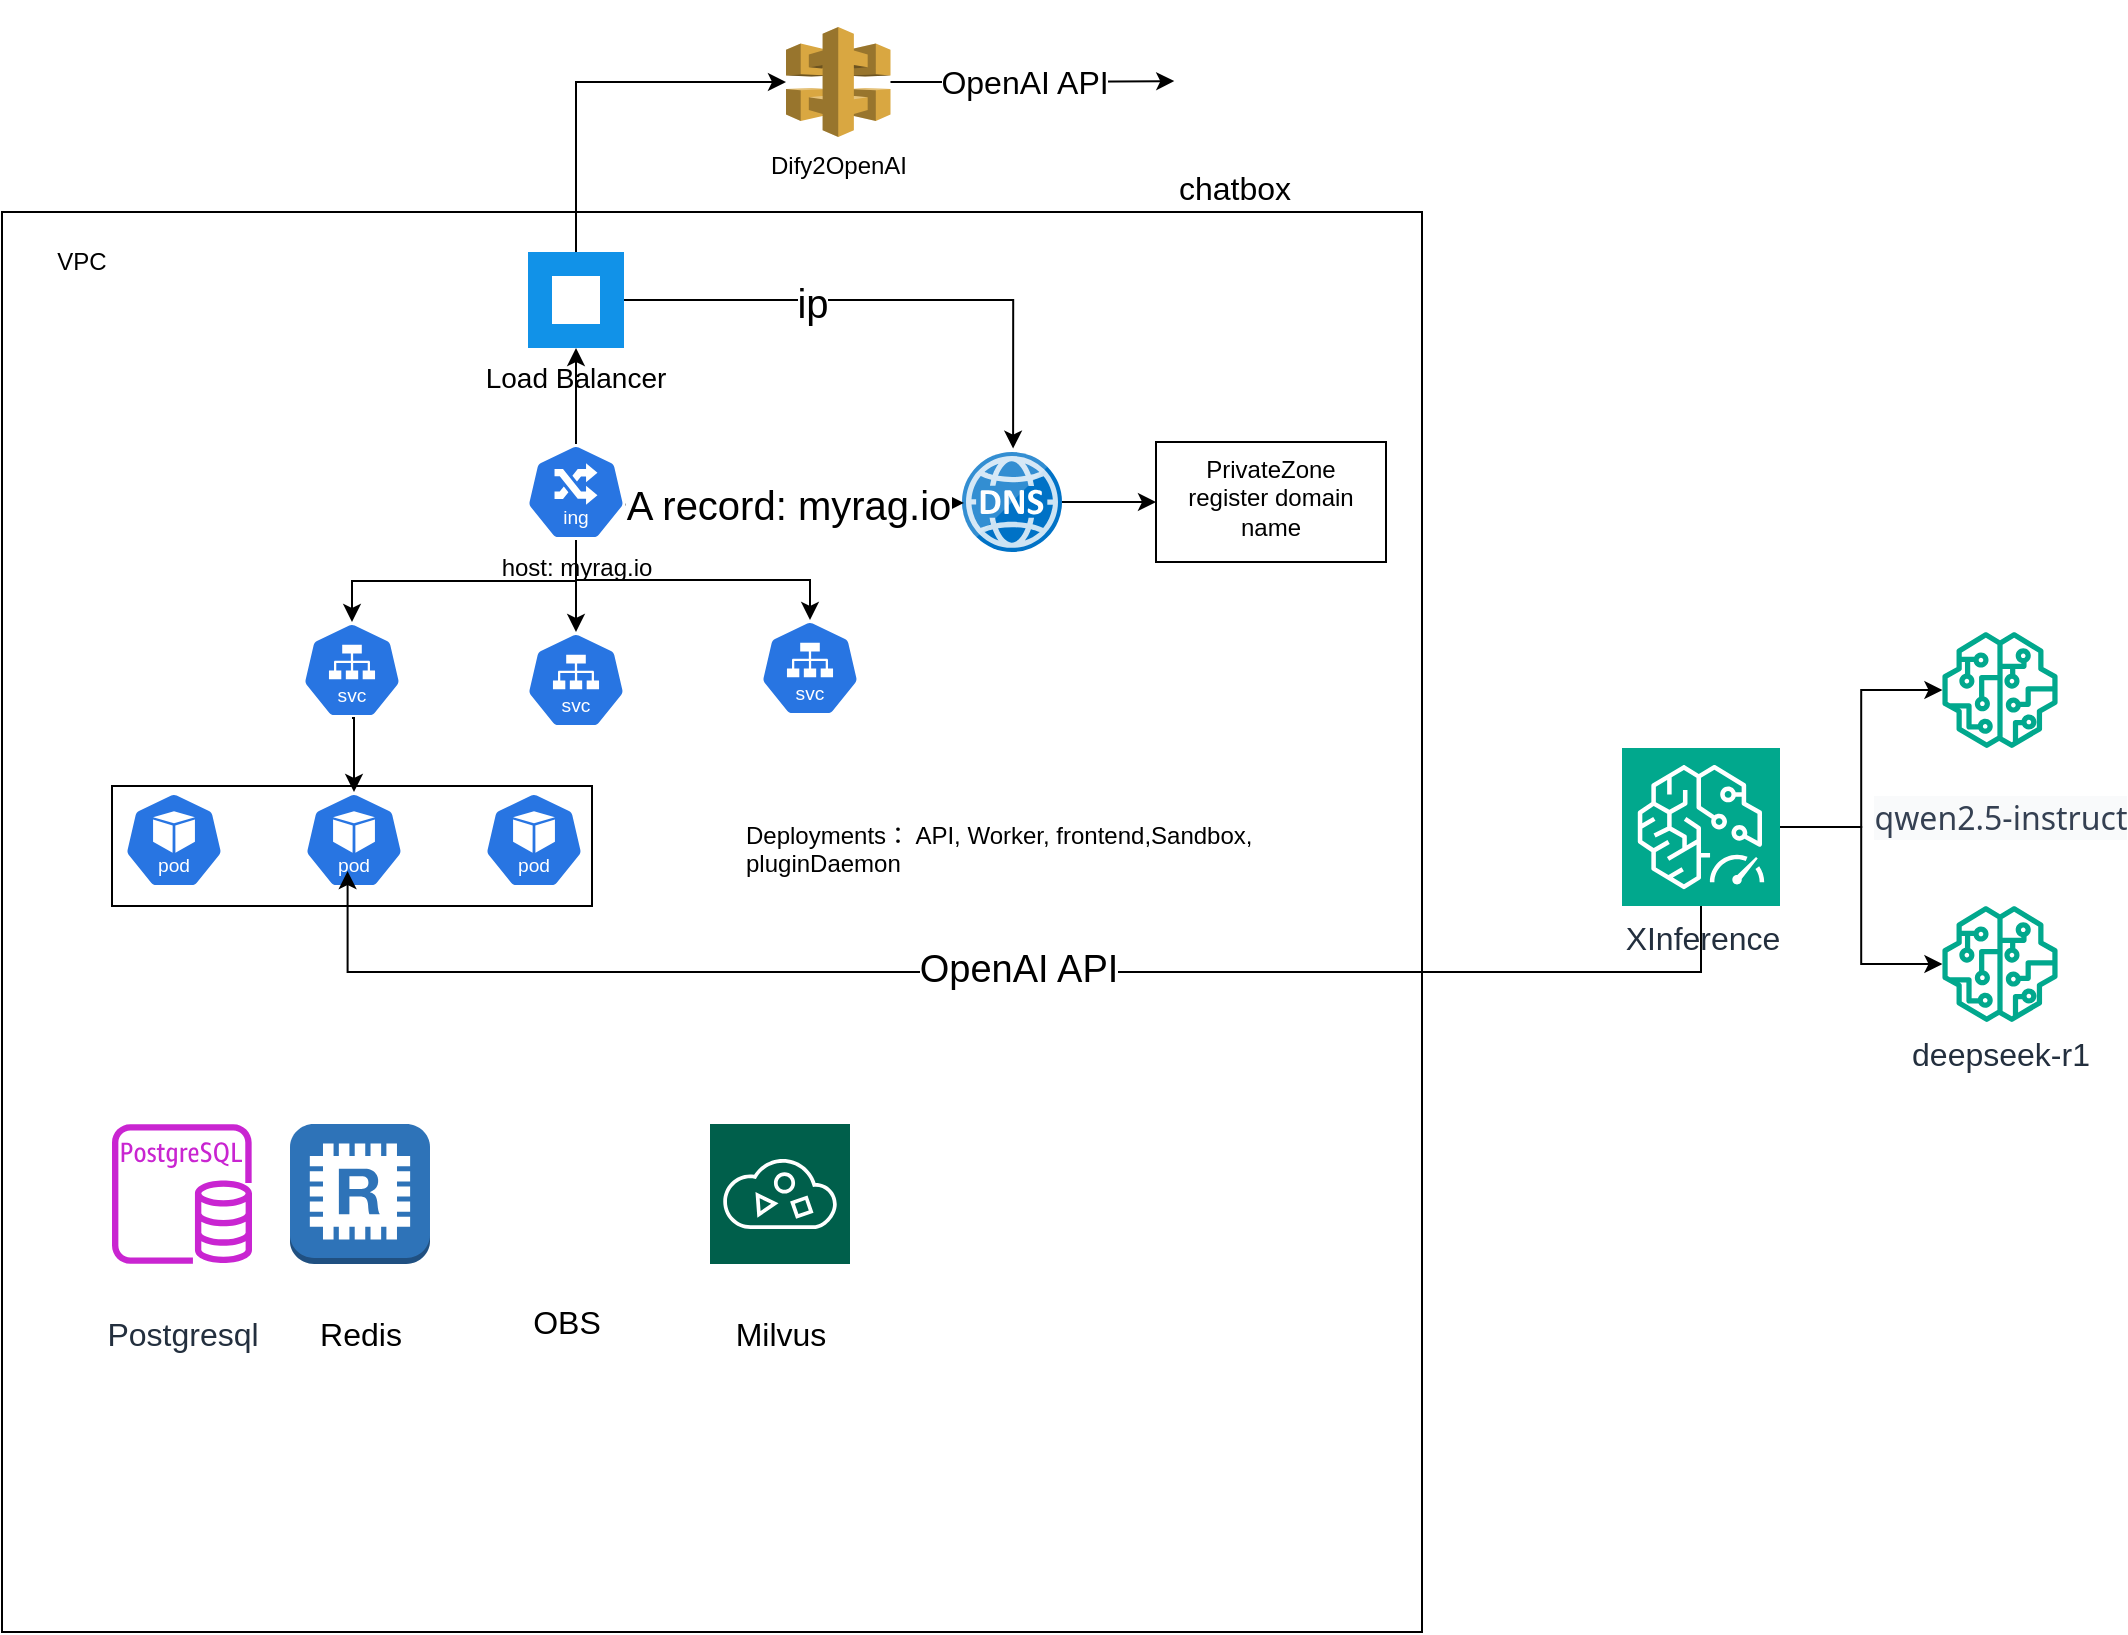 <mxfile version="26.2.14">
  <diagram name="Page-1" id="M9-vWqR0a8VkDA4s0-UR">
    <mxGraphModel dx="1427" dy="1923" grid="1" gridSize="10" guides="1" tooltips="1" connect="1" arrows="1" fold="1" page="1" pageScale="1" pageWidth="827" pageHeight="1169" math="0" shadow="0">
      <root>
        <mxCell id="0" />
        <mxCell id="1" parent="0" />
        <mxCell id="bIabsGmHAc08aG7PX65u-3" value="" style="whiteSpace=wrap;html=1;aspect=fixed;" parent="1" vertex="1">
          <mxGeometry x="150" y="60" width="710" height="710" as="geometry" />
        </mxCell>
        <mxCell id="HMCnFXwHoIg8V-Ax1Z1f-29" value="" style="whiteSpace=wrap;html=1;" parent="1" vertex="1">
          <mxGeometry x="205" y="347" width="240" height="60" as="geometry" />
        </mxCell>
        <mxCell id="HMCnFXwHoIg8V-Ax1Z1f-1" value="" style="aspect=fixed;sketch=0;html=1;dashed=0;whitespace=wrap;verticalLabelPosition=bottom;verticalAlign=top;fillColor=#2875E2;strokeColor=#ffffff;points=[[0.005,0.63,0],[0.1,0.2,0],[0.9,0.2,0],[0.5,0,0],[0.995,0.63,0],[0.72,0.99,0],[0.5,1,0],[0.28,0.99,0]];shape=mxgraph.kubernetes.icon2;kubernetesLabel=1;prIcon=pod" parent="1" vertex="1">
          <mxGeometry x="211" y="350" width="50" height="48" as="geometry" />
        </mxCell>
        <mxCell id="HMCnFXwHoIg8V-Ax1Z1f-2" value="" style="aspect=fixed;sketch=0;html=1;dashed=0;whitespace=wrap;verticalLabelPosition=bottom;verticalAlign=top;fillColor=#2875E2;strokeColor=#ffffff;points=[[0.005,0.63,0],[0.1,0.2,0],[0.9,0.2,0],[0.5,0,0],[0.995,0.63,0],[0.72,0.99,0],[0.5,1,0],[0.28,0.99,0]];shape=mxgraph.kubernetes.icon2;kubernetesLabel=1;prIcon=pod" parent="1" vertex="1">
          <mxGeometry x="301" y="350" width="50" height="48" as="geometry" />
        </mxCell>
        <mxCell id="HMCnFXwHoIg8V-Ax1Z1f-3" value="" style="aspect=fixed;sketch=0;html=1;dashed=0;whitespace=wrap;verticalLabelPosition=bottom;verticalAlign=top;fillColor=#2875E2;strokeColor=#ffffff;points=[[0.005,0.63,0],[0.1,0.2,0],[0.9,0.2,0],[0.5,0,0],[0.995,0.63,0],[0.72,0.99,0],[0.5,1,0],[0.28,0.99,0]];shape=mxgraph.kubernetes.icon2;kubernetesLabel=1;prIcon=pod" parent="1" vertex="1">
          <mxGeometry x="391" y="350" width="50" height="48" as="geometry" />
        </mxCell>
        <mxCell id="HMCnFXwHoIg8V-Ax1Z1f-15" value="" style="edgeStyle=orthogonalEdgeStyle;rounded=0;orthogonalLoop=1;jettySize=auto;html=1;" parent="1" source="HMCnFXwHoIg8V-Ax1Z1f-4" target="HMCnFXwHoIg8V-Ax1Z1f-14" edge="1">
          <mxGeometry relative="1" as="geometry">
            <Array as="points">
              <mxPoint x="690" y="205" />
              <mxPoint x="690" y="205" />
            </Array>
          </mxGeometry>
        </mxCell>
        <mxCell id="HMCnFXwHoIg8V-Ax1Z1f-4" value="" style="image;sketch=0;aspect=fixed;html=1;points=[];align=center;fontSize=12;image=img/lib/mscae/DNS.svg;" parent="1" vertex="1">
          <mxGeometry x="630" y="180" width="50" height="50" as="geometry" />
        </mxCell>
        <mxCell id="HMCnFXwHoIg8V-Ax1Z1f-5" value="Load Balancer" style="shape=rect;fillColor=#1192E8;aspect=fixed;resizable=0;labelPosition=center;verticalLabelPosition=bottom;align=center;verticalAlign=top;strokeColor=none;fontSize=14;" parent="1" vertex="1">
          <mxGeometry x="413" y="80" width="48" height="48" as="geometry" />
        </mxCell>
        <mxCell id="HMCnFXwHoIg8V-Ax1Z1f-6" value="" style="fillColor=#ffffff;strokeColor=none;dashed=0;outlineConnect=0;html=1;labelPosition=center;verticalLabelPosition=bottom;verticalAlign=top;part=1;movable=0;resizable=0;rotatable=0;shape=mxgraph.ibm_cloud.load-balancer--vpc" parent="HMCnFXwHoIg8V-Ax1Z1f-5" vertex="1">
          <mxGeometry width="24" height="24" relative="1" as="geometry">
            <mxPoint x="12" y="12" as="offset" />
          </mxGeometry>
        </mxCell>
        <mxCell id="HMCnFXwHoIg8V-Ax1Z1f-7" value="" style="aspect=fixed;sketch=0;html=1;dashed=0;whitespace=wrap;verticalLabelPosition=bottom;verticalAlign=top;fillColor=#2875E2;strokeColor=#ffffff;points=[[0.005,0.63,0],[0.1,0.2,0],[0.9,0.2,0],[0.5,0,0],[0.995,0.63,0],[0.72,0.99,0],[0.5,1,0],[0.28,0.99,0]];shape=mxgraph.kubernetes.icon2;kubernetesLabel=1;prIcon=svc" parent="1" vertex="1">
          <mxGeometry x="300" y="265" width="50" height="48" as="geometry" />
        </mxCell>
        <mxCell id="HMCnFXwHoIg8V-Ax1Z1f-9" value=";" style="edgeStyle=orthogonalEdgeStyle;rounded=0;orthogonalLoop=1;jettySize=auto;html=1;exitX=0.995;exitY=0.63;exitDx=0;exitDy=0;exitPerimeter=0;entryX=0.02;entryY=0.509;entryDx=0;entryDy=0;entryPerimeter=0;" parent="1" source="HMCnFXwHoIg8V-Ax1Z1f-8" target="HMCnFXwHoIg8V-Ax1Z1f-4" edge="1">
          <mxGeometry relative="1" as="geometry">
            <mxPoint x="630" y="220" as="targetPoint" />
            <Array as="points">
              <mxPoint x="462" y="205" />
            </Array>
          </mxGeometry>
        </mxCell>
        <mxCell id="HMCnFXwHoIg8V-Ax1Z1f-12" value="A record: myrag.io" style="edgeLabel;html=1;align=center;verticalAlign=middle;resizable=0;points=[];fontSize=20;" parent="HMCnFXwHoIg8V-Ax1Z1f-9" vertex="1" connectable="0">
          <mxGeometry x="-0.04" relative="1" as="geometry">
            <mxPoint as="offset" />
          </mxGeometry>
        </mxCell>
        <mxCell id="HMCnFXwHoIg8V-Ax1Z1f-19" style="edgeStyle=orthogonalEdgeStyle;rounded=0;orthogonalLoop=1;jettySize=auto;html=1;exitX=0.5;exitY=0;exitDx=0;exitDy=0;exitPerimeter=0;entryX=0.5;entryY=1;entryDx=0;entryDy=0;" parent="1" source="HMCnFXwHoIg8V-Ax1Z1f-8" target="HMCnFXwHoIg8V-Ax1Z1f-5" edge="1">
          <mxGeometry relative="1" as="geometry" />
        </mxCell>
        <mxCell id="HMCnFXwHoIg8V-Ax1Z1f-8" value="host: myrag.io" style="aspect=fixed;sketch=0;html=1;dashed=0;whitespace=wrap;verticalLabelPosition=bottom;verticalAlign=top;fillColor=#2875E2;strokeColor=#ffffff;points=[[0.005,0.63,0],[0.1,0.2,0],[0.9,0.2,0],[0.5,0,0],[0.995,0.63,0],[0.72,0.99,0],[0.5,1,0],[0.28,0.99,0]];shape=mxgraph.kubernetes.icon2;kubernetesLabel=1;prIcon=ing" parent="1" vertex="1">
          <mxGeometry x="412" y="176" width="50" height="48" as="geometry" />
        </mxCell>
        <mxCell id="HMCnFXwHoIg8V-Ax1Z1f-11" style="edgeStyle=orthogonalEdgeStyle;rounded=0;orthogonalLoop=1;jettySize=auto;html=1;exitX=1;exitY=0.5;exitDx=0;exitDy=0;entryX=0.511;entryY=-0.034;entryDx=0;entryDy=0;entryPerimeter=0;" parent="1" source="HMCnFXwHoIg8V-Ax1Z1f-5" target="HMCnFXwHoIg8V-Ax1Z1f-4" edge="1">
          <mxGeometry relative="1" as="geometry" />
        </mxCell>
        <mxCell id="HMCnFXwHoIg8V-Ax1Z1f-13" value="ip" style="edgeLabel;html=1;align=center;verticalAlign=middle;resizable=0;points=[];fontSize=20;" parent="HMCnFXwHoIg8V-Ax1Z1f-11" vertex="1" connectable="0">
          <mxGeometry x="-0.306" y="-1" relative="1" as="geometry">
            <mxPoint as="offset" />
          </mxGeometry>
        </mxCell>
        <mxCell id="HMCnFXwHoIg8V-Ax1Z1f-20" value="" style="aspect=fixed;sketch=0;html=1;dashed=0;whitespace=wrap;verticalLabelPosition=bottom;verticalAlign=top;fillColor=#2875E2;strokeColor=#ffffff;points=[[0.005,0.63,0],[0.1,0.2,0],[0.9,0.2,0],[0.5,0,0],[0.995,0.63,0],[0.72,0.99,0],[0.5,1,0],[0.28,0.99,0]];shape=mxgraph.kubernetes.icon2;kubernetesLabel=1;prIcon=svc" parent="1" vertex="1">
          <mxGeometry x="412" y="270" width="50" height="48" as="geometry" />
        </mxCell>
        <mxCell id="HMCnFXwHoIg8V-Ax1Z1f-22" value="" style="aspect=fixed;sketch=0;html=1;dashed=0;whitespace=wrap;verticalLabelPosition=bottom;verticalAlign=top;fillColor=#2875E2;strokeColor=#ffffff;points=[[0.005,0.63,0],[0.1,0.2,0],[0.9,0.2,0],[0.5,0,0],[0.995,0.63,0],[0.72,0.99,0],[0.5,1,0],[0.28,0.99,0]];shape=mxgraph.kubernetes.icon2;kubernetesLabel=1;prIcon=svc" parent="1" vertex="1">
          <mxGeometry x="529" y="264" width="50" height="48" as="geometry" />
        </mxCell>
        <mxCell id="HMCnFXwHoIg8V-Ax1Z1f-25" style="edgeStyle=orthogonalEdgeStyle;rounded=0;orthogonalLoop=1;jettySize=auto;html=1;exitX=0.5;exitY=1;exitDx=0;exitDy=0;exitPerimeter=0;entryX=0.5;entryY=0;entryDx=0;entryDy=0;entryPerimeter=0;" parent="1" source="HMCnFXwHoIg8V-Ax1Z1f-8" target="HMCnFXwHoIg8V-Ax1Z1f-20" edge="1">
          <mxGeometry relative="1" as="geometry" />
        </mxCell>
        <mxCell id="HMCnFXwHoIg8V-Ax1Z1f-27" style="edgeStyle=orthogonalEdgeStyle;rounded=0;orthogonalLoop=1;jettySize=auto;html=1;exitX=0.5;exitY=1;exitDx=0;exitDy=0;exitPerimeter=0;entryX=0.5;entryY=0;entryDx=0;entryDy=0;entryPerimeter=0;" parent="1" source="HMCnFXwHoIg8V-Ax1Z1f-8" target="HMCnFXwHoIg8V-Ax1Z1f-22" edge="1">
          <mxGeometry relative="1" as="geometry" />
        </mxCell>
        <mxCell id="HMCnFXwHoIg8V-Ax1Z1f-28" style="edgeStyle=orthogonalEdgeStyle;rounded=0;orthogonalLoop=1;jettySize=auto;html=1;exitX=0.5;exitY=1;exitDx=0;exitDy=0;exitPerimeter=0;entryX=0.5;entryY=0;entryDx=0;entryDy=0;entryPerimeter=0;" parent="1" source="HMCnFXwHoIg8V-Ax1Z1f-8" target="HMCnFXwHoIg8V-Ax1Z1f-7" edge="1">
          <mxGeometry relative="1" as="geometry" />
        </mxCell>
        <mxCell id="HMCnFXwHoIg8V-Ax1Z1f-30" style="edgeStyle=orthogonalEdgeStyle;rounded=0;orthogonalLoop=1;jettySize=auto;html=1;exitX=0.5;exitY=1;exitDx=0;exitDy=0;exitPerimeter=0;entryX=0.5;entryY=0;entryDx=0;entryDy=0;entryPerimeter=0;" parent="1" source="HMCnFXwHoIg8V-Ax1Z1f-7" target="HMCnFXwHoIg8V-Ax1Z1f-2" edge="1">
          <mxGeometry relative="1" as="geometry" />
        </mxCell>
        <mxCell id="HMCnFXwHoIg8V-Ax1Z1f-31" value="&lt;div&gt;&lt;br&gt;&lt;/div&gt;&lt;div&gt;Postgresql&lt;/div&gt;" style="sketch=0;outlineConnect=0;fontColor=#232F3E;gradientColor=none;fillColor=#C925D1;strokeColor=none;dashed=0;verticalLabelPosition=bottom;verticalAlign=top;align=center;html=1;fontSize=16;fontStyle=0;aspect=fixed;pointerEvents=1;shape=mxgraph.aws4.rds_postgresql_instance;" parent="1" vertex="1">
          <mxGeometry x="205" y="516" width="70" height="70" as="geometry" />
        </mxCell>
        <mxCell id="HMCnFXwHoIg8V-Ax1Z1f-32" value="&lt;div&gt;&lt;br&gt;&lt;/div&gt;&lt;div&gt;Redis&lt;/div&gt;" style="outlineConnect=0;dashed=0;verticalLabelPosition=bottom;verticalAlign=top;align=center;html=1;shape=mxgraph.aws3.redis;fillColor=#2E73B8;gradientColor=none;fontSize=16;" parent="1" vertex="1">
          <mxGeometry x="294" y="516" width="70" height="70" as="geometry" />
        </mxCell>
        <mxCell id="HMCnFXwHoIg8V-Ax1Z1f-33" value="&lt;div&gt;&lt;span style=&quot;background-color: light-dark(rgb(255, 255, 255), rgb(18, 18, 18)); color: light-dark(rgb(0, 0, 0), rgb(255, 255, 255));&quot;&gt;OBS&lt;/span&gt;&lt;/div&gt;" style="shape=image;html=1;verticalAlign=top;verticalLabelPosition=bottom;labelBackgroundColor=#ffffff;imageAspect=0;aspect=fixed;image=https://cdn1.iconfinder.com/data/icons/unicons-line-vol-6/24/vector-square-alt-128.png;fontSize=16;" parent="1" vertex="1">
          <mxGeometry x="387" y="510" width="89" height="89" as="geometry" />
        </mxCell>
        <mxCell id="HMCnFXwHoIg8V-Ax1Z1f-34" value="&lt;div&gt;&lt;br&gt;&lt;/div&gt;&lt;div&gt;Milvus&lt;/div&gt;" style="sketch=0;pointerEvents=1;shadow=0;dashed=0;html=1;strokeColor=none;fillColor=#005F4B;labelPosition=center;verticalLabelPosition=bottom;verticalAlign=top;align=center;outlineConnect=0;shape=mxgraph.veeam2.object_storage;fontSize=16;" parent="1" vertex="1">
          <mxGeometry x="504" y="516" width="70" height="70" as="geometry" />
        </mxCell>
        <mxCell id="HMCnFXwHoIg8V-Ax1Z1f-35" value="chatbox" style="shape=image;html=1;verticalAlign=top;verticalLabelPosition=bottom;labelBackgroundColor=#ffffff;imageAspect=0;aspect=fixed;image=https://cdn2.iconfinder.com/data/icons/vivid/48/chat-128.png;fontSize=16;" parent="1" vertex="1">
          <mxGeometry x="727" y="-46" width="78" height="78" as="geometry" />
        </mxCell>
        <mxCell id="OpYvqUBnXqu1qCnP_9A8-1" value="Deployments： API, Worker, frontend,Sandbox, pluginDaemon" style="text;whiteSpace=wrap;" parent="1" vertex="1">
          <mxGeometry x="520" y="358" width="280" height="40" as="geometry" />
        </mxCell>
        <mxCell id="HMCnFXwHoIg8V-Ax1Z1f-14" value="PrivateZone&lt;div&gt;register domain name&lt;/div&gt;" style="whiteSpace=wrap;html=1;verticalAlign=top;labelBackgroundColor=default;sketch=0;" parent="1" vertex="1">
          <mxGeometry x="727" y="175" width="115" height="60" as="geometry" />
        </mxCell>
        <mxCell id="bIabsGmHAc08aG7PX65u-4" value="VPC" style="text;html=1;align=center;verticalAlign=middle;whiteSpace=wrap;rounded=0;" parent="1" vertex="1">
          <mxGeometry x="160" y="70" width="60" height="30" as="geometry" />
        </mxCell>
        <mxCell id="Wy4m1eBd9flb5pK3FDR8-2" value="" style="edgeStyle=orthogonalEdgeStyle;rounded=0;orthogonalLoop=1;jettySize=auto;html=1;entryX=0.436;entryY=0.824;entryDx=0;entryDy=0;entryPerimeter=0;" edge="1" parent="1" source="Wy4m1eBd9flb5pK3FDR8-1" target="HMCnFXwHoIg8V-Ax1Z1f-2">
          <mxGeometry relative="1" as="geometry">
            <Array as="points">
              <mxPoint x="999" y="440" />
              <mxPoint x="323" y="440" />
            </Array>
          </mxGeometry>
        </mxCell>
        <mxCell id="Wy4m1eBd9flb5pK3FDR8-3" value="OpenAI API" style="edgeLabel;html=1;align=center;verticalAlign=middle;resizable=0;points=[];fontSize=19;" vertex="1" connectable="0" parent="Wy4m1eBd9flb5pK3FDR8-2">
          <mxGeometry x="-0.015" y="-1" relative="1" as="geometry">
            <mxPoint as="offset" />
          </mxGeometry>
        </mxCell>
        <mxCell id="Wy4m1eBd9flb5pK3FDR8-11" style="edgeStyle=orthogonalEdgeStyle;rounded=0;orthogonalLoop=1;jettySize=auto;html=1;exitX=1;exitY=0.5;exitDx=0;exitDy=0;exitPerimeter=0;" edge="1" parent="1" source="Wy4m1eBd9flb5pK3FDR8-1" target="Wy4m1eBd9flb5pK3FDR8-9">
          <mxGeometry relative="1" as="geometry" />
        </mxCell>
        <mxCell id="Wy4m1eBd9flb5pK3FDR8-12" style="edgeStyle=orthogonalEdgeStyle;rounded=0;orthogonalLoop=1;jettySize=auto;html=1;exitX=1;exitY=0.5;exitDx=0;exitDy=0;exitPerimeter=0;" edge="1" parent="1" source="Wy4m1eBd9flb5pK3FDR8-1" target="Wy4m1eBd9flb5pK3FDR8-8">
          <mxGeometry relative="1" as="geometry" />
        </mxCell>
        <mxCell id="Wy4m1eBd9flb5pK3FDR8-1" value="XInference" style="sketch=0;points=[[0,0,0],[0.25,0,0],[0.5,0,0],[0.75,0,0],[1,0,0],[0,1,0],[0.25,1,0],[0.5,1,0],[0.75,1,0],[1,1,0],[0,0.25,0],[0,0.5,0],[0,0.75,0],[1,0.25,0],[1,0.5,0],[1,0.75,0]];outlineConnect=0;fontColor=#232F3E;fillColor=#01A88D;strokeColor=#ffffff;dashed=0;verticalLabelPosition=bottom;verticalAlign=top;align=center;html=1;fontSize=16;fontStyle=0;aspect=fixed;shape=mxgraph.aws4.resourceIcon;resIcon=mxgraph.aws4.elastic_inference_2;" vertex="1" parent="1">
          <mxGeometry x="960" y="328" width="79" height="79" as="geometry" />
        </mxCell>
        <mxCell id="Wy4m1eBd9flb5pK3FDR8-5" value="" style="edgeStyle=orthogonalEdgeStyle;rounded=0;orthogonalLoop=1;jettySize=auto;html=1;exitX=0.5;exitY=0;exitDx=0;exitDy=0;entryX=0;entryY=0.5;entryDx=0;entryDy=0;" edge="1" parent="1" source="HMCnFXwHoIg8V-Ax1Z1f-5" target="Wy4m1eBd9flb5pK3FDR8-4">
          <mxGeometry relative="1" as="geometry">
            <Array as="points" />
            <mxPoint x="437" y="80" as="sourcePoint" />
            <mxPoint x="727" y="-1" as="targetPoint" />
          </mxGeometry>
        </mxCell>
        <mxCell id="Wy4m1eBd9flb5pK3FDR8-4" value="Dify2OpenAI" style="outlineConnect=0;dashed=0;verticalLabelPosition=bottom;verticalAlign=top;align=center;html=1;shape=mxgraph.aws3.api_gateway;fillColor=#D9A741;gradientColor=none;" vertex="1" parent="1">
          <mxGeometry x="542" y="-32.5" width="52.25" height="55" as="geometry" />
        </mxCell>
        <mxCell id="Wy4m1eBd9flb5pK3FDR8-6" style="edgeStyle=orthogonalEdgeStyle;rounded=0;orthogonalLoop=1;jettySize=auto;html=1;entryX=0.117;entryY=0.52;entryDx=0;entryDy=0;entryPerimeter=0;" edge="1" parent="1" source="Wy4m1eBd9flb5pK3FDR8-4" target="HMCnFXwHoIg8V-Ax1Z1f-35">
          <mxGeometry relative="1" as="geometry" />
        </mxCell>
        <mxCell id="Wy4m1eBd9flb5pK3FDR8-13" value="OpenAI API" style="edgeLabel;html=1;align=center;verticalAlign=middle;resizable=0;points=[];fontSize=16;" vertex="1" connectable="0" parent="Wy4m1eBd9flb5pK3FDR8-6">
          <mxGeometry x="-0.061" relative="1" as="geometry">
            <mxPoint as="offset" />
          </mxGeometry>
        </mxCell>
        <mxCell id="Wy4m1eBd9flb5pK3FDR8-8" value="&#xa;&lt;span style=&quot;color: rgb(53, 64, 82); font-family: ui-sans-serif, system-ui, sans-serif, &amp;quot;Apple Color Emoji&amp;quot;, &amp;quot;Segoe UI Emoji&amp;quot;, &amp;quot;Segoe UI Symbol&amp;quot;, &amp;quot;Noto Color Emoji&amp;quot;; font-style: normal; font-variant-ligatures: normal; font-variant-caps: normal; font-weight: 400; letter-spacing: normal; orphans: 2; text-align: left; text-indent: 0px; text-transform: none; widows: 2; word-spacing: 0px; -webkit-text-stroke-width: 0px; white-space: nowrap; background-color: rgb(249, 250, 251); text-decoration-thickness: initial; text-decoration-style: initial; text-decoration-color: initial; float: none; display: inline !important;&quot;&gt;qwen2.5-instruct&lt;/span&gt;&#xa;&#xa;" style="sketch=0;outlineConnect=0;fontColor=#232F3E;gradientColor=none;fillColor=#01A88D;strokeColor=none;dashed=0;verticalLabelPosition=bottom;verticalAlign=top;align=center;html=1;fontSize=16;fontStyle=0;aspect=fixed;pointerEvents=1;shape=mxgraph.aws4.sagemaker_model;" vertex="1" parent="1">
          <mxGeometry x="1120" y="270" width="58" height="58" as="geometry" />
        </mxCell>
        <mxCell id="Wy4m1eBd9flb5pK3FDR8-9" value="deepseek-r1" style="sketch=0;outlineConnect=0;fontColor=#232F3E;gradientColor=none;fillColor=#01A88D;strokeColor=none;dashed=0;verticalLabelPosition=bottom;verticalAlign=top;align=center;html=1;fontSize=16;fontStyle=0;aspect=fixed;pointerEvents=1;shape=mxgraph.aws4.sagemaker_model;" vertex="1" parent="1">
          <mxGeometry x="1120" y="407" width="58" height="58" as="geometry" />
        </mxCell>
      </root>
    </mxGraphModel>
  </diagram>
</mxfile>
